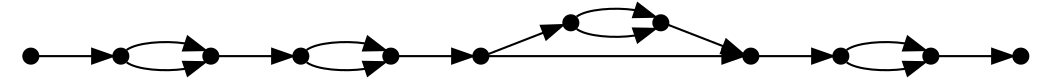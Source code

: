digraph G {

node [width=0.1,height=0.1,fontsize=10,shape=point];
edge [fontsize=12];
rankdir=LR;
margin="0.1,0";

1 -> 2;
2 -> 3;
2 -> 3;
3 -> 4;
4 -> 5;
4 -> 5;
5 -> 6;

6 -> x;
x -> y;
x -> y;
y -> 7;

/*
6 -> x;
6 -> x;
x -> 7;
*/
6 -> 7;

7 -> 8;
8 -> 9;
8 -> 9;
9 -> 10;

}
